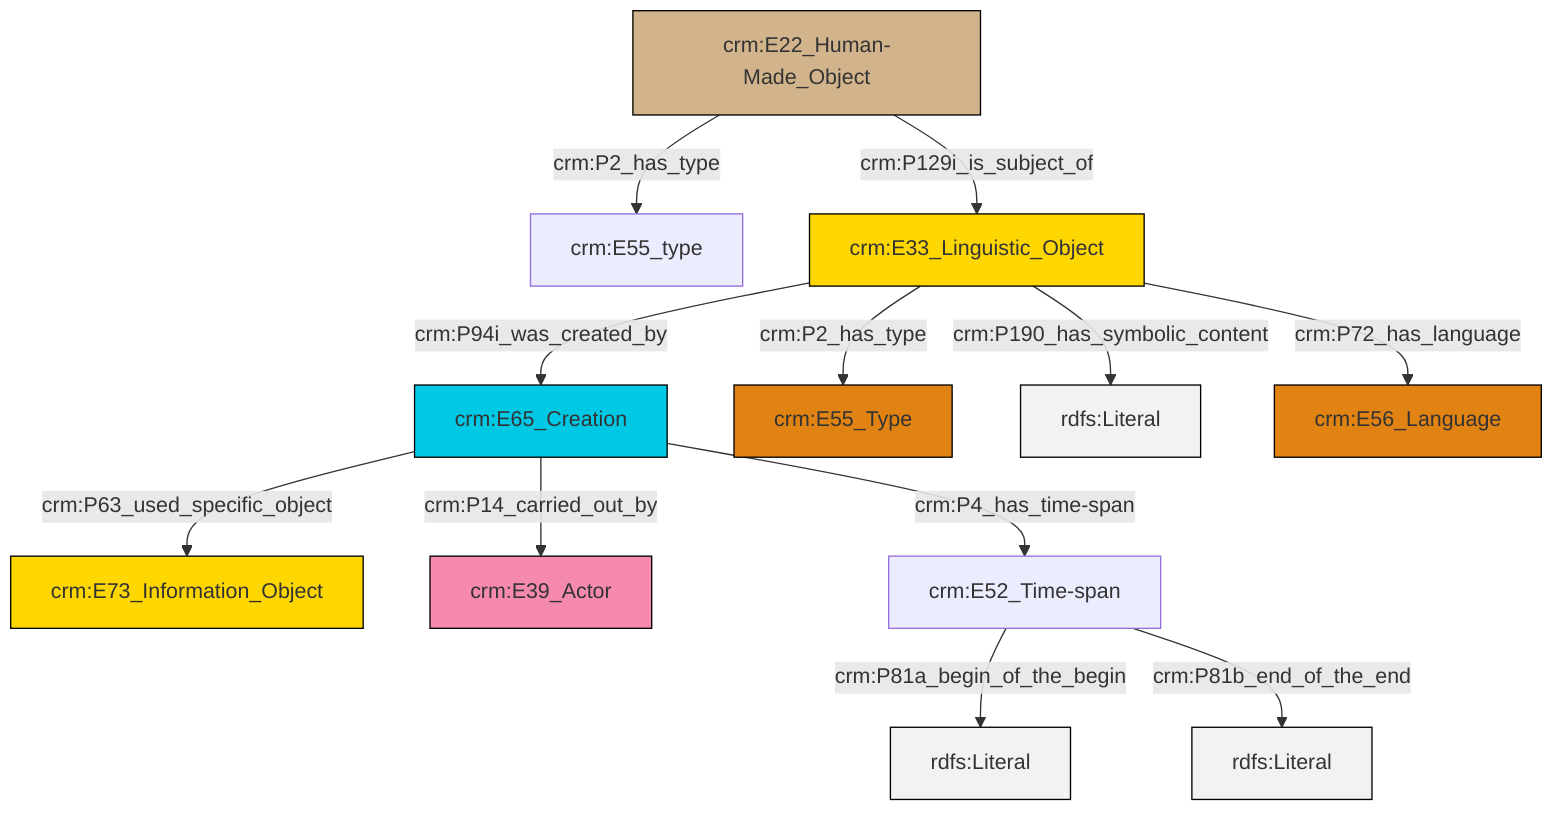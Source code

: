 graph TD
classDef Literal fill:#f2f2f2,stroke:#000000;
classDef CRM_Entity fill:#FFFFFF,stroke:#000000;
classDef Temporal_Entity fill:#00C9E6, stroke:#000000;
classDef Type fill:#E18312, stroke:#000000;
classDef Time-Span fill:#2C9C91, stroke:#000000;
classDef Appellation fill:#FFEB7F, stroke:#000000;
classDef Place fill:#008836, stroke:#000000;
classDef Persistent_Item fill:#B266B2, stroke:#000000;
classDef Conceptual_Object fill:#FFD700, stroke:#000000;
classDef Physical_Thing fill:#D2B48C, stroke:#000000;
classDef Actor fill:#f58aad, stroke:#000000;
classDef PC_Classes fill:#4ce600, stroke:#000000;
classDef Multi fill:#cccccc,stroke:#000000;

6["crm:E65_Creation"]:::Temporal_Entity -->|crm:P63_used_specific_object| 0["crm:E73_Information_Object"]:::Conceptual_Object
9["crm:E22_Human-Made_Object"]:::Physical_Thing -->|crm:P129i_is_subject_of| 10["crm:E33_Linguistic_Object"]:::Conceptual_Object
11["crm:E52_Time-span"]:::Default -->|crm:P81a_begin_of_the_begin| 12[rdfs:Literal]:::Literal
11["crm:E52_Time-span"]:::Default -->|crm:P81b_end_of_the_end| 13[rdfs:Literal]:::Literal
10["crm:E33_Linguistic_Object"]:::Conceptual_Object -->|crm:P2_has_type| 7["crm:E55_Type"]:::Type
10["crm:E33_Linguistic_Object"]:::Conceptual_Object -->|crm:P190_has_symbolic_content| 17[rdfs:Literal]:::Literal
6["crm:E65_Creation"]:::Temporal_Entity -->|crm:P14_carried_out_by| 2["crm:E39_Actor"]:::Actor
9["crm:E22_Human-Made_Object"]:::Physical_Thing -->|crm:P2_has_type| 4["crm:E55_type"]:::Default
6["crm:E65_Creation"]:::Temporal_Entity -->|crm:P4_has_time-span| 11["crm:E52_Time-span"]:::Default
10["crm:E33_Linguistic_Object"]:::Conceptual_Object -->|crm:P94i_was_created_by| 6["crm:E65_Creation"]:::Temporal_Entity
10["crm:E33_Linguistic_Object"]:::Conceptual_Object -->|crm:P72_has_language| 19["crm:E56_Language"]:::Type